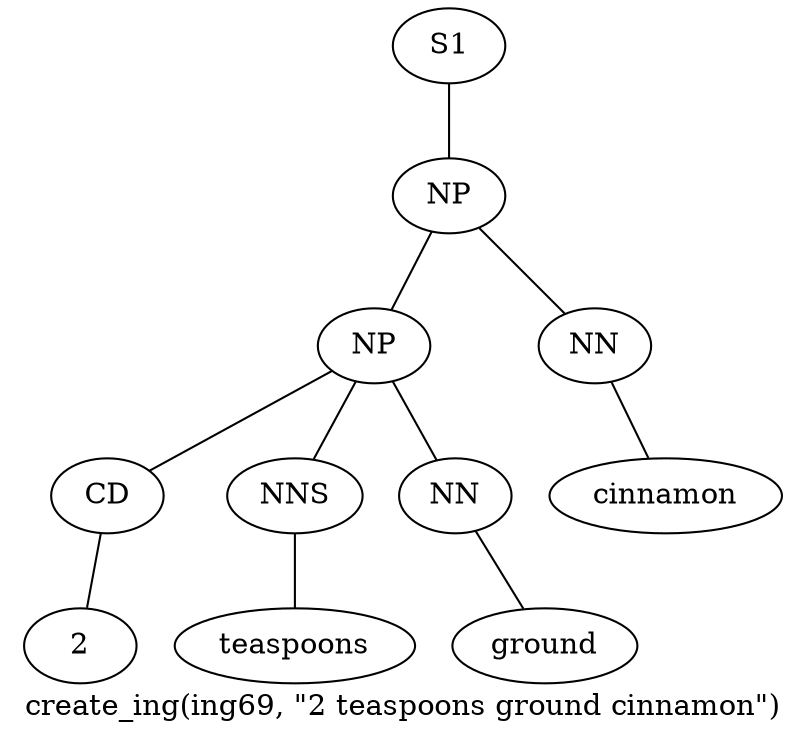 graph SyntaxGraph {
	label = "create_ing(ing69, \"2 teaspoons ground cinnamon\")";
	Node0 [label="S1"];
	Node1 [label="NP"];
	Node2 [label="NP"];
	Node3 [label="CD"];
	Node4 [label="2"];
	Node5 [label="NNS"];
	Node6 [label="teaspoons"];
	Node7 [label="NN"];
	Node8 [label="ground"];
	Node9 [label="NN"];
	Node10 [label="cinnamon"];

	Node0 -- Node1;
	Node1 -- Node2;
	Node1 -- Node9;
	Node2 -- Node3;
	Node2 -- Node5;
	Node2 -- Node7;
	Node3 -- Node4;
	Node5 -- Node6;
	Node7 -- Node8;
	Node9 -- Node10;
}